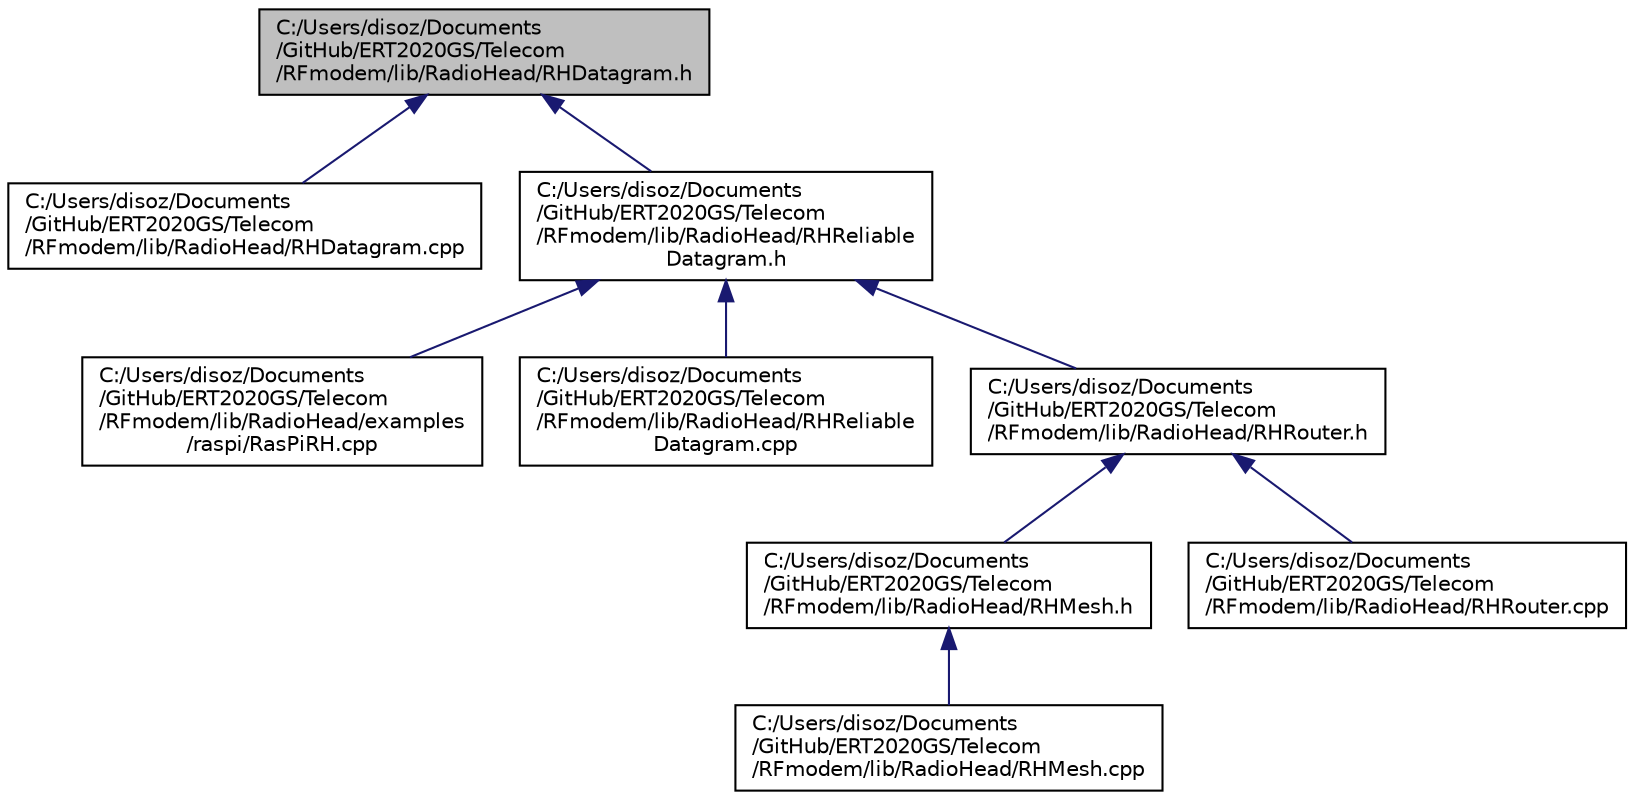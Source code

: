 digraph "C:/Users/disoz/Documents/GitHub/ERT2020GS/Telecom/RFmodem/lib/RadioHead/RHDatagram.h"
{
 // LATEX_PDF_SIZE
  edge [fontname="Helvetica",fontsize="10",labelfontname="Helvetica",labelfontsize="10"];
  node [fontname="Helvetica",fontsize="10",shape=record];
  Node1 [label="C:/Users/disoz/Documents\l/GitHub/ERT2020GS/Telecom\l/RFmodem/lib/RadioHead/RHDatagram.h",height=0.2,width=0.4,color="black", fillcolor="grey75", style="filled", fontcolor="black",tooltip=" "];
  Node1 -> Node2 [dir="back",color="midnightblue",fontsize="10",style="solid",fontname="Helvetica"];
  Node2 [label="C:/Users/disoz/Documents\l/GitHub/ERT2020GS/Telecom\l/RFmodem/lib/RadioHead/RHDatagram.cpp",height=0.2,width=0.4,color="black", fillcolor="white", style="filled",URL="$_r_h_datagram_8cpp.html",tooltip=" "];
  Node1 -> Node3 [dir="back",color="midnightblue",fontsize="10",style="solid",fontname="Helvetica"];
  Node3 [label="C:/Users/disoz/Documents\l/GitHub/ERT2020GS/Telecom\l/RFmodem/lib/RadioHead/RHReliable\lDatagram.h",height=0.2,width=0.4,color="black", fillcolor="white", style="filled",URL="$_r_h_reliable_datagram_8h.html",tooltip=" "];
  Node3 -> Node4 [dir="back",color="midnightblue",fontsize="10",style="solid",fontname="Helvetica"];
  Node4 [label="C:/Users/disoz/Documents\l/GitHub/ERT2020GS/Telecom\l/RFmodem/lib/RadioHead/examples\l/raspi/RasPiRH.cpp",height=0.2,width=0.4,color="black", fillcolor="white", style="filled",URL="$_ras_pi_r_h_8cpp.html",tooltip=" "];
  Node3 -> Node5 [dir="back",color="midnightblue",fontsize="10",style="solid",fontname="Helvetica"];
  Node5 [label="C:/Users/disoz/Documents\l/GitHub/ERT2020GS/Telecom\l/RFmodem/lib/RadioHead/RHReliable\lDatagram.cpp",height=0.2,width=0.4,color="black", fillcolor="white", style="filled",URL="$_r_h_reliable_datagram_8cpp.html",tooltip=" "];
  Node3 -> Node6 [dir="back",color="midnightblue",fontsize="10",style="solid",fontname="Helvetica"];
  Node6 [label="C:/Users/disoz/Documents\l/GitHub/ERT2020GS/Telecom\l/RFmodem/lib/RadioHead/RHRouter.h",height=0.2,width=0.4,color="black", fillcolor="white", style="filled",URL="$_r_h_router_8h.html",tooltip=" "];
  Node6 -> Node7 [dir="back",color="midnightblue",fontsize="10",style="solid",fontname="Helvetica"];
  Node7 [label="C:/Users/disoz/Documents\l/GitHub/ERT2020GS/Telecom\l/RFmodem/lib/RadioHead/RHMesh.h",height=0.2,width=0.4,color="black", fillcolor="white", style="filled",URL="$_r_h_mesh_8h.html",tooltip=" "];
  Node7 -> Node8 [dir="back",color="midnightblue",fontsize="10",style="solid",fontname="Helvetica"];
  Node8 [label="C:/Users/disoz/Documents\l/GitHub/ERT2020GS/Telecom\l/RFmodem/lib/RadioHead/RHMesh.cpp",height=0.2,width=0.4,color="black", fillcolor="white", style="filled",URL="$_r_h_mesh_8cpp.html",tooltip=" "];
  Node6 -> Node9 [dir="back",color="midnightblue",fontsize="10",style="solid",fontname="Helvetica"];
  Node9 [label="C:/Users/disoz/Documents\l/GitHub/ERT2020GS/Telecom\l/RFmodem/lib/RadioHead/RHRouter.cpp",height=0.2,width=0.4,color="black", fillcolor="white", style="filled",URL="$_r_h_router_8cpp.html",tooltip=" "];
}

